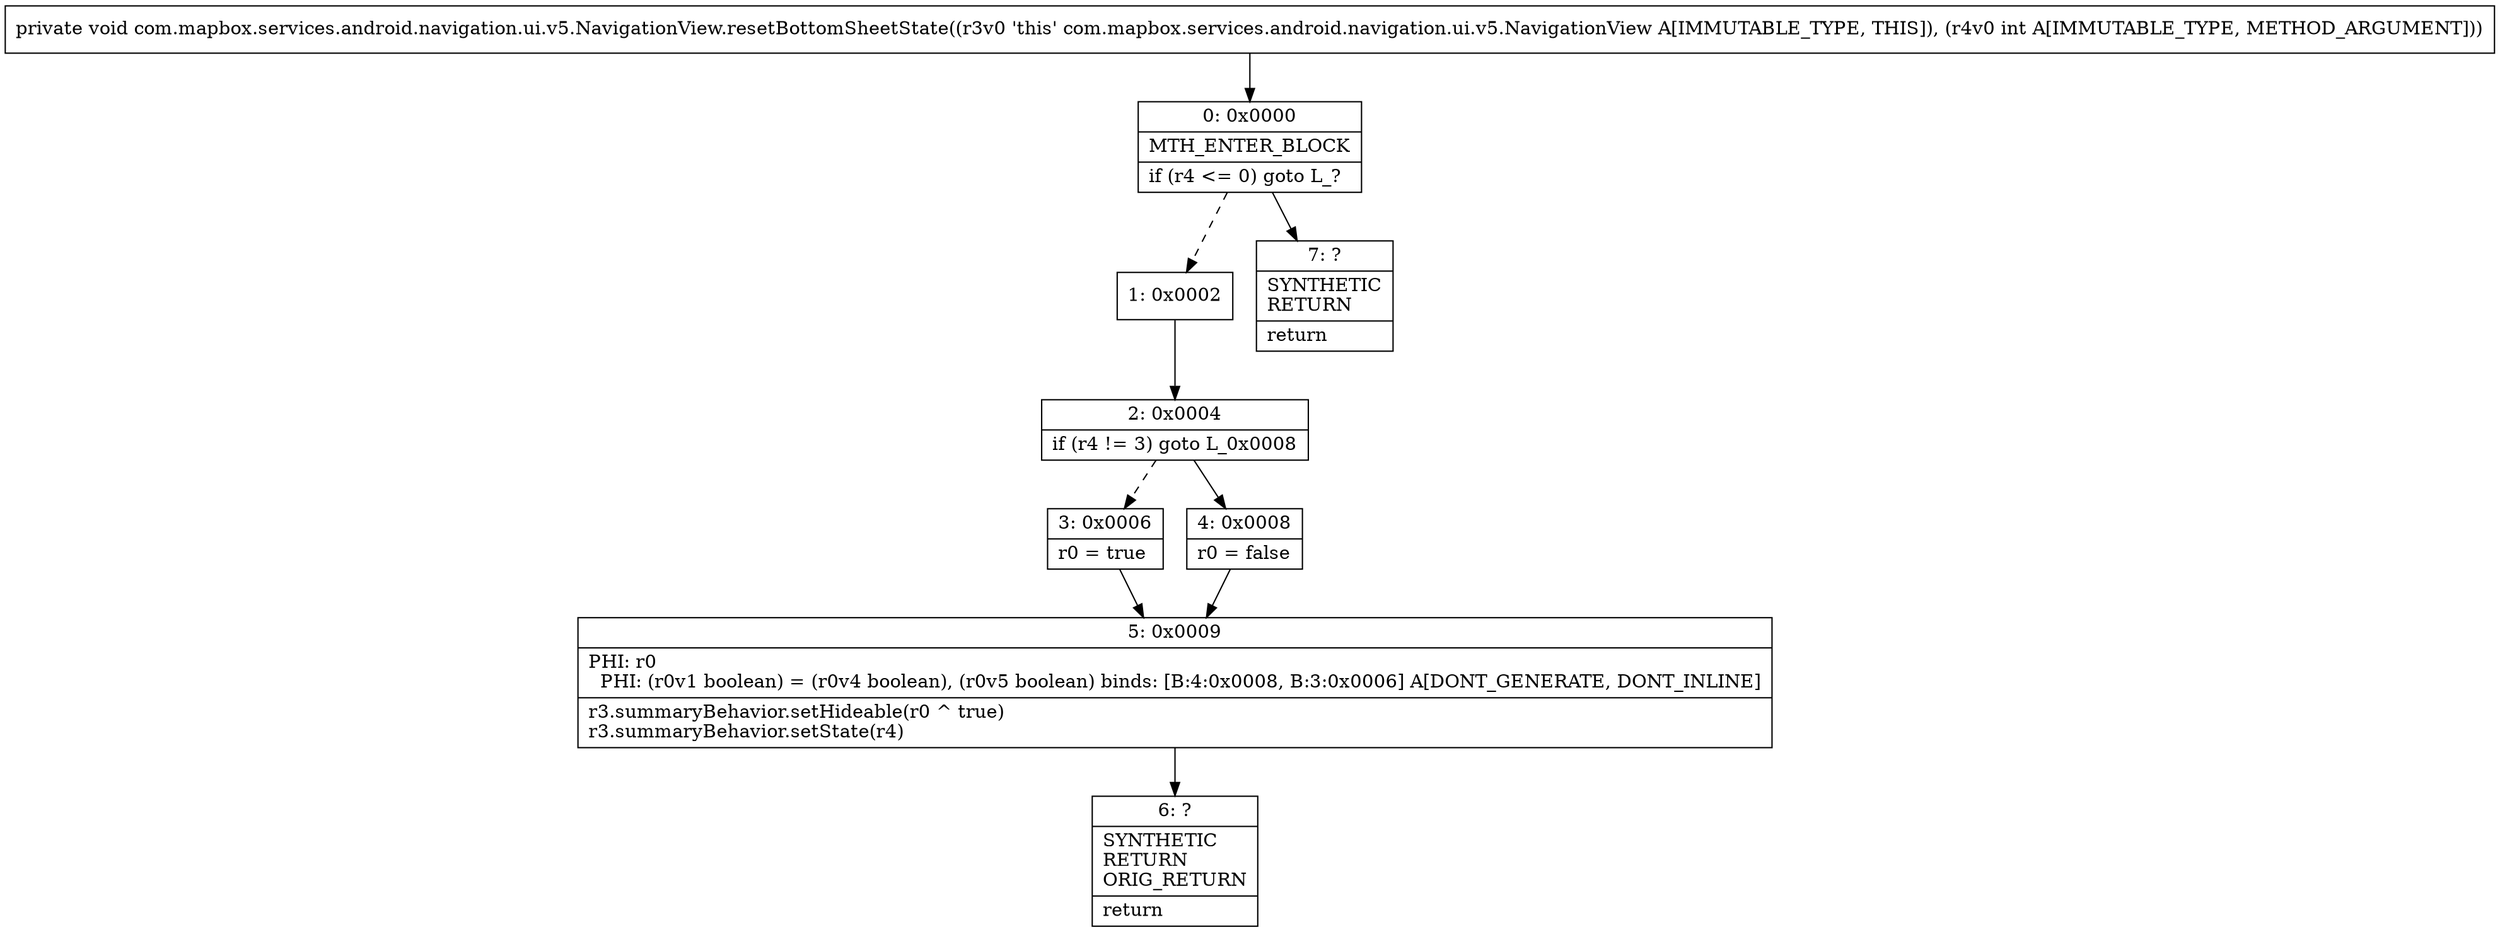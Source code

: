 digraph "CFG forcom.mapbox.services.android.navigation.ui.v5.NavigationView.resetBottomSheetState(I)V" {
Node_0 [shape=record,label="{0\:\ 0x0000|MTH_ENTER_BLOCK\l|if (r4 \<= 0) goto L_?\l}"];
Node_1 [shape=record,label="{1\:\ 0x0002}"];
Node_2 [shape=record,label="{2\:\ 0x0004|if (r4 != 3) goto L_0x0008\l}"];
Node_3 [shape=record,label="{3\:\ 0x0006|r0 = true\l}"];
Node_4 [shape=record,label="{4\:\ 0x0008|r0 = false\l}"];
Node_5 [shape=record,label="{5\:\ 0x0009|PHI: r0 \l  PHI: (r0v1 boolean) = (r0v4 boolean), (r0v5 boolean) binds: [B:4:0x0008, B:3:0x0006] A[DONT_GENERATE, DONT_INLINE]\l|r3.summaryBehavior.setHideable(r0 ^ true)\lr3.summaryBehavior.setState(r4)\l}"];
Node_6 [shape=record,label="{6\:\ ?|SYNTHETIC\lRETURN\lORIG_RETURN\l|return\l}"];
Node_7 [shape=record,label="{7\:\ ?|SYNTHETIC\lRETURN\l|return\l}"];
MethodNode[shape=record,label="{private void com.mapbox.services.android.navigation.ui.v5.NavigationView.resetBottomSheetState((r3v0 'this' com.mapbox.services.android.navigation.ui.v5.NavigationView A[IMMUTABLE_TYPE, THIS]), (r4v0 int A[IMMUTABLE_TYPE, METHOD_ARGUMENT])) }"];
MethodNode -> Node_0;
Node_0 -> Node_1[style=dashed];
Node_0 -> Node_7;
Node_1 -> Node_2;
Node_2 -> Node_3[style=dashed];
Node_2 -> Node_4;
Node_3 -> Node_5;
Node_4 -> Node_5;
Node_5 -> Node_6;
}

